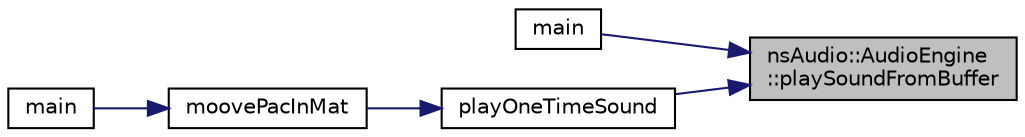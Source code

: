 digraph "nsAudio::AudioEngine::playSoundFromBuffer"
{
 // LATEX_PDF_SIZE
  edge [fontname="Helvetica",fontsize="10",labelfontname="Helvetica",labelfontsize="10"];
  node [fontname="Helvetica",fontsize="10",shape=record];
  rankdir="RL";
  Node1 [label="nsAudio::AudioEngine\l::playSoundFromBuffer",height=0.2,width=0.4,color="black", fillcolor="grey75", style="filled", fontcolor="black",tooltip="Joue un son depuis un buffer."];
  Node1 -> Node2 [dir="back",color="midnightblue",fontsize="10",style="solid",fontname="Helvetica"];
  Node2 [label="main",height=0.2,width=0.4,color="black", fillcolor="white", style="filled",URL="$_min_g_l2_2examples_207-_audio_2main_8cpp.html#ae66f6b31b5ad750f1fe042a706a4e3d4",tooltip=" "];
  Node1 -> Node3 [dir="back",color="midnightblue",fontsize="10",style="solid",fontname="Helvetica"];
  Node3 [label="playOneTimeSound",height=0.2,width=0.4,color="black", fillcolor="white", style="filled",URL="$music_gest_8cpp.html#ae913a2940691f7a8016bc43c9b2c2d23",tooltip="Joue un sons une fois."];
  Node3 -> Node4 [dir="back",color="midnightblue",fontsize="10",style="solid",fontname="Helvetica"];
  Node4 [label="moovePacInMat",height=0.2,width=0.4,color="black", fillcolor="white", style="filled",URL="$movement_pacman_8cpp.html#a85b1dfc91033477c62b3a6dc5d5ef262",tooltip=" "];
  Node4 -> Node5 [dir="back",color="midnightblue",fontsize="10",style="solid",fontname="Helvetica"];
  Node5 [label="main",height=0.2,width=0.4,color="black", fillcolor="white", style="filled",URL="$main_8cpp.html#ae66f6b31b5ad750f1fe042a706a4e3d4",tooltip=" "];
}
